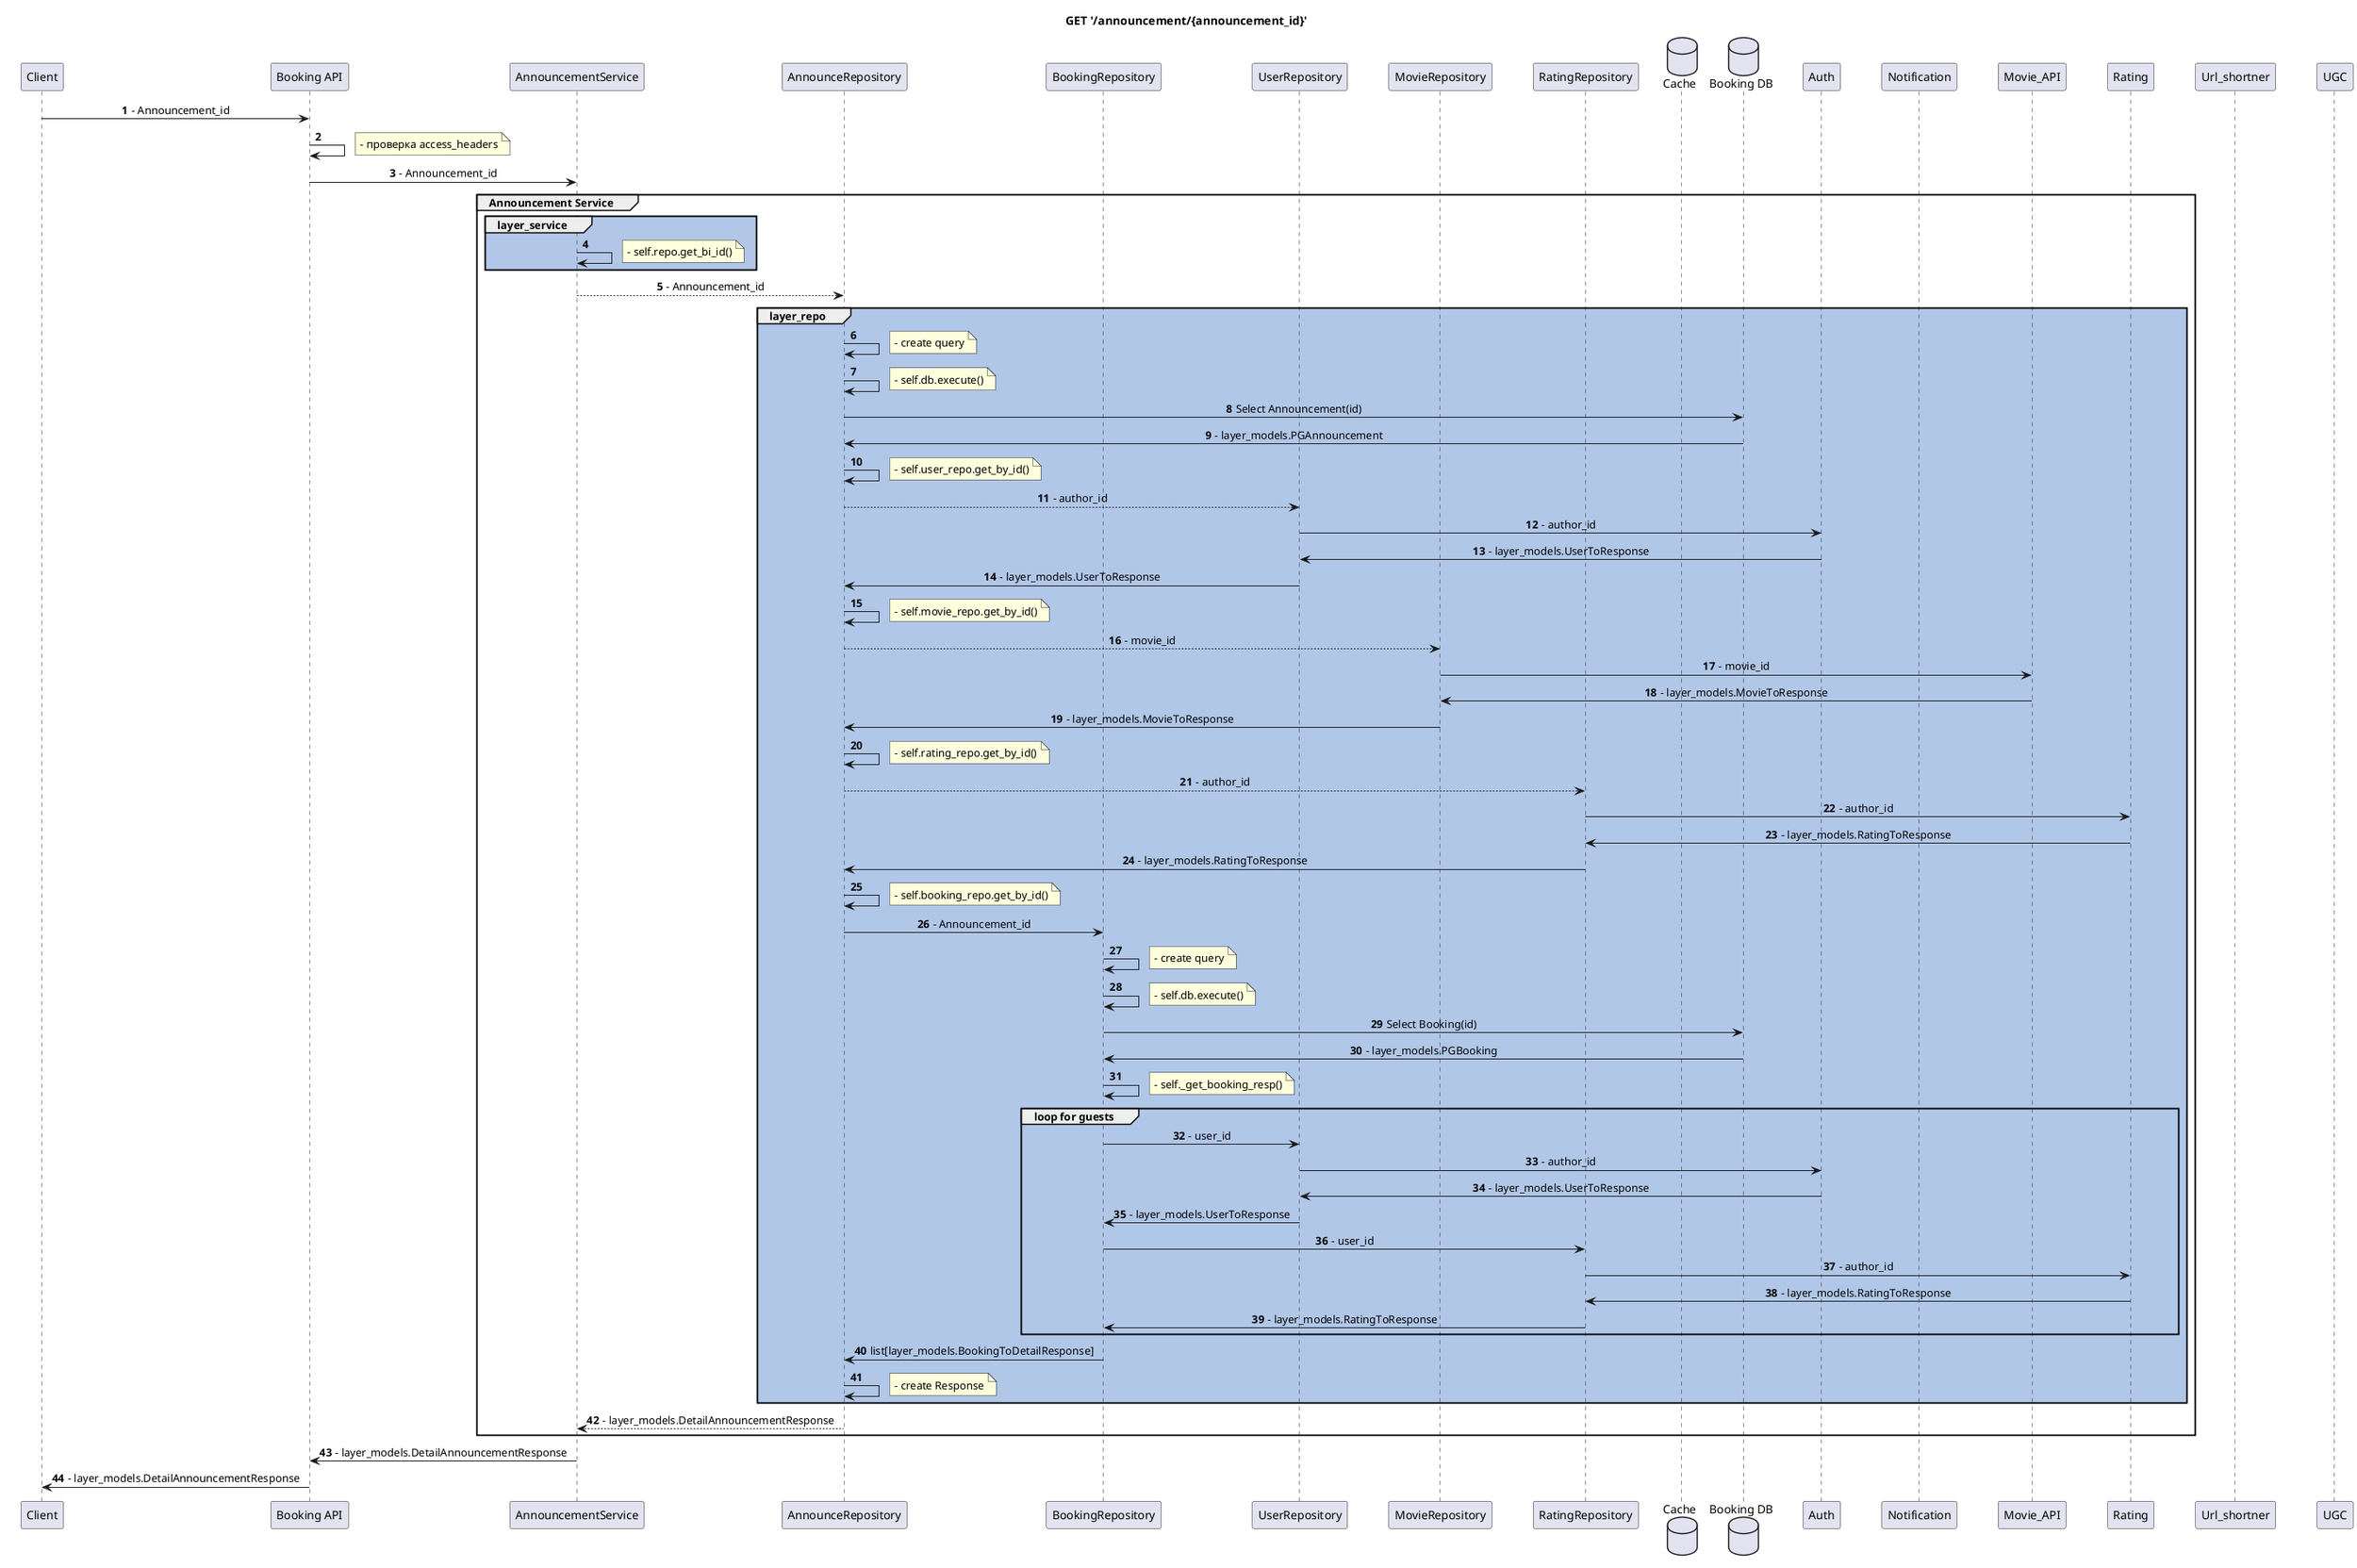 @startuml layers
' !theme materia
autonumber
skinparam sequence {
    ParticipantPadding 20
    MessageAlign center
}

title GET '/announcement/{announcement_id}'

participant Client as Client
participant "Booking API" as API
participant "AnnouncementService" as Service
participant "AnnounceRepository" as AnnounceRepo
participant "BookingRepository" as BookingRepo
participant "UserRepository" as UserRepo
participant "MovieRepository" as MovieRepo
participant "RatingRepository" as RatingRepo
database "Cache" as Cache_Service
database "Booking DB" as DB_Booking
participant DB_Booking
participant Auth
participant Notification
participant Movie_API
participant Rating
participant Url_shortner
participant UGC

Client -> API: - Announcement_id
API -> API:
note right
    - проверка access_headers
end note
API -> Service: - Announcement_id

group Announcement Service

    group #B2C7E8 layer_service
        Service -> Service
        note right
            - self.repo.get_bi_id()
        end note
        end group

        Service --> AnnounceRepo: - Announcement_id

        group #B1C7E8 layer_repo
            AnnounceRepo -> AnnounceRepo
            note right
                - create query
            end note

            AnnounceRepo -> AnnounceRepo
            note right
                - self.db.execute()
            end note

            AnnounceRepo -> DB_Booking: Select Announcement(id)
            DB_Booking -> AnnounceRepo: - layer_models.PGAnnouncement

            AnnounceRepo -> AnnounceRepo
            note right
                - self.user_repo.get_by_id()
            end note
            AnnounceRepo --> UserRepo: - author_id
            UserRepo -> Auth: - author_id
            Auth -> UserRepo: - layer_models.UserToResponse
            UserRepo -> AnnounceRepo: - layer_models.UserToResponse

            AnnounceRepo -> AnnounceRepo
            note right
                - self.movie_repo.get_by_id()
            end note
            AnnounceRepo --> MovieRepo: - movie_id
            MovieRepo -> Movie_API: - movie_id
            Movie_API -> MovieRepo: - layer_models.MovieToResponse
            MovieRepo -> AnnounceRepo: - layer_models.MovieToResponse

            AnnounceRepo -> AnnounceRepo
            note right
                - self.rating_repo.get_by_id()
            end note
            AnnounceRepo --> RatingRepo: - author_id
            RatingRepo -> Rating: - author_id
            Rating -> RatingRepo: - layer_models.RatingToResponse
            RatingRepo -> AnnounceRepo: - layer_models.RatingToResponse

            AnnounceRepo -> AnnounceRepo
            note right
                - self.booking_repo.get_by_id()
            end note
            AnnounceRepo -> BookingRepo: - Announcement_id

            BookingRepo -> BookingRepo
            note right
                - create query
            end note

            BookingRepo -> BookingRepo
            note right
                - self.db.execute()
            end note

            BookingRepo -> DB_Booking: Select Booking(id)
            DB_Booking -> BookingRepo: - layer_models.PGBooking

            BookingRepo -> BookingRepo
            note right
                - self._get_booking_resp()
            end note

            group loop for guests
                BookingRepo -> UserRepo: - user_id
                UserRepo -> Auth: - author_id
                Auth -> UserRepo: - layer_models.UserToResponse
                UserRepo -> BookingRepo: - layer_models.UserToResponse

                BookingRepo -> RatingRepo: - user_id
                RatingRepo -> Rating: - author_id
                Rating -> RatingRepo: - layer_models.RatingToResponse
                RatingRepo -> BookingRepo: - layer_models.RatingToResponse
                end group

                BookingRepo -> AnnounceRepo: list[layer_models.BookingToDetailResponse]
                AnnounceRepo -> AnnounceRepo
                note right
                    - create Response
                end note

                end group

                AnnounceRepo --> Service: - layer_models.DetailAnnouncementResponse
                end group

                Service -> API: - layer_models.DetailAnnouncementResponse

                API -> Client: - layer_models.DetailAnnouncementResponse
                @enduml